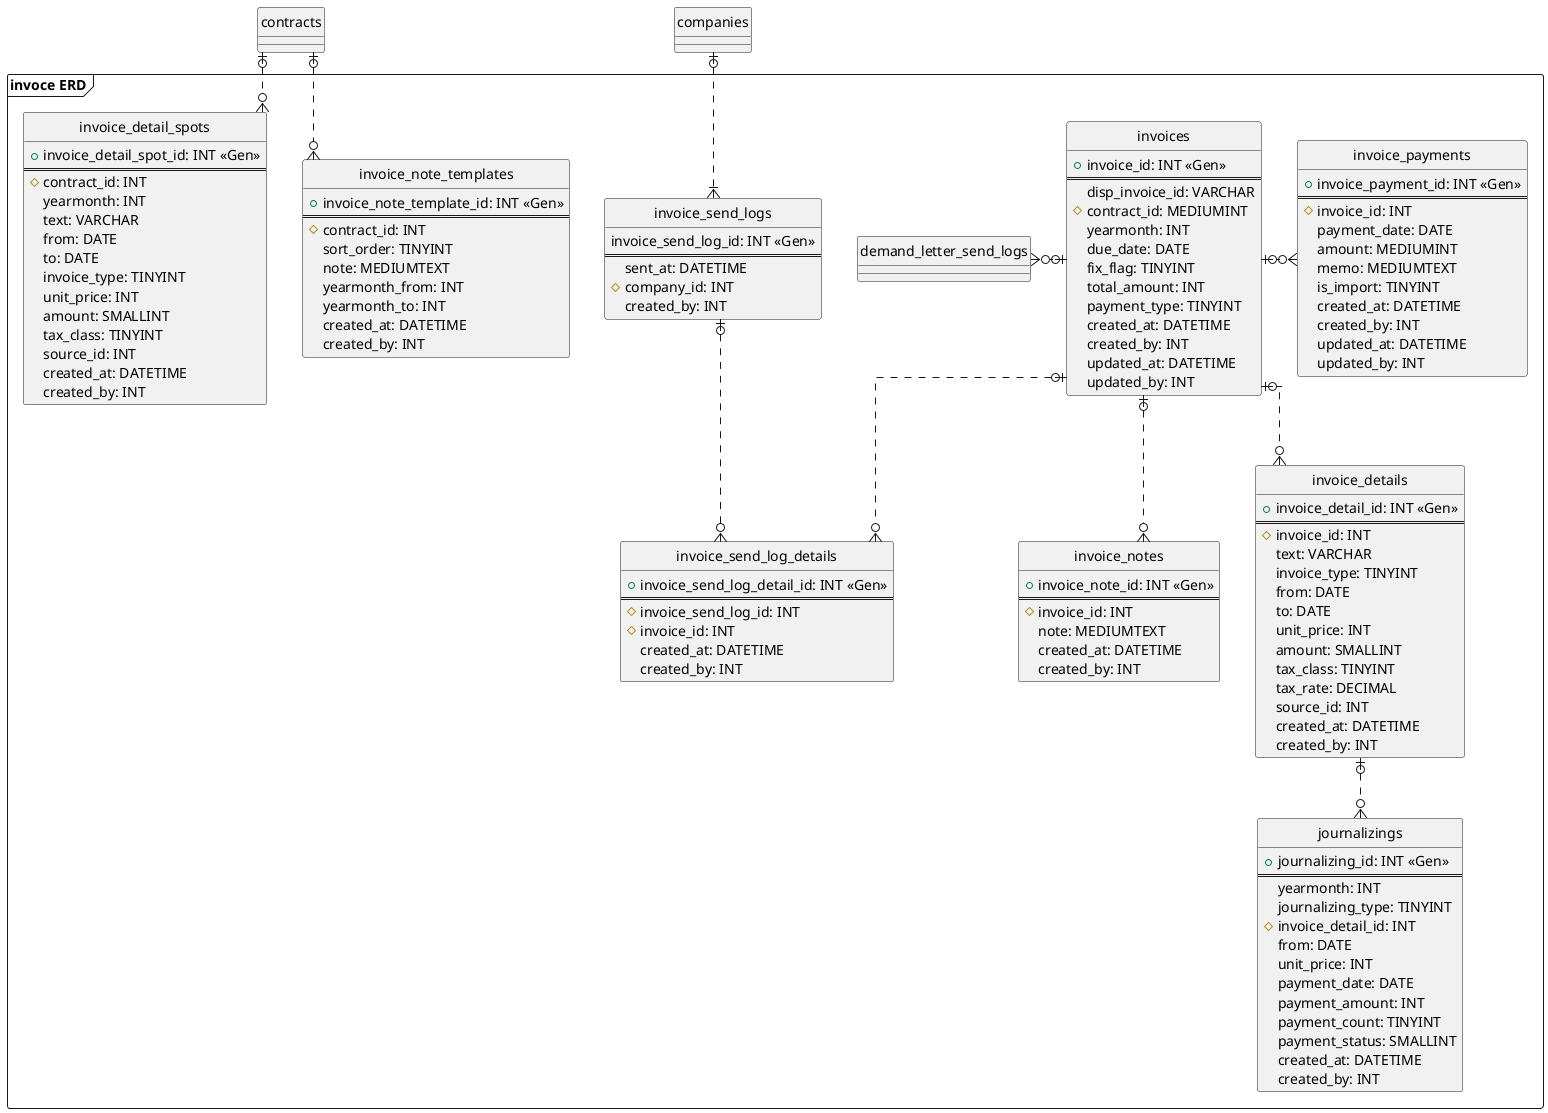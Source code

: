 @startuml

' hide the spot
hide circle

' avoid problems with angled crows feet
skinparam linetype ortho

frame "invoce ERD" {
  entity "invoice_detail_spots" {
    + invoice_detail_spot_id: INT <<Gen>>
    ==
    # contract_id: INT
    yearmonth: INT
    text: VARCHAR
    from: DATE
    to: DATE
    invoice_type: TINYINT
    unit_price: INT
    amount: SMALLINT
    tax_class: TINYINT
    source_id: INT
    created_at: DATETIME
    created_by: INT
  }
  entity "invoice_details" {
    + invoice_detail_id: INT <<Gen>>
    ==
    # invoice_id: INT
    text: VARCHAR
    invoice_type: TINYINT
    from: DATE
    to: DATE
    unit_price: INT
    amount: SMALLINT
    tax_class: TINYINT
    tax_rate: DECIMAL
    source_id: INT
    created_at: DATETIME
    created_by: INT
  }
  entity "invoice_note_templates" {
    + invoice_note_template_id: INT <<Gen>>
    ==
    # contract_id: INT
    sort_order: TINYINT
    note: MEDIUMTEXT
    yearmonth_from: INT
    yearmonth_to: INT
    created_at: DATETIME
    created_by: INT
  }
  entity "invoice_notes" {
    + invoice_note_id: INT <<Gen>>
    ==
    # invoice_id: INT
    note: MEDIUMTEXT
    created_at: DATETIME
    created_by: INT
  }
  entity "invoice_payments" {
    + invoice_payment_id: INT <<Gen>>
    ==
    # invoice_id: INT
    payment_date: DATE
    amount: MEDIUMINT
    memo: MEDIUMTEXT
    is_import: TINYINT
    created_at: DATETIME
    created_by: INT
    updated_at: DATETIME
    updated_by: INT
  }
  entity "invoice_send_log_details" {
    + invoice_send_log_detail_id: INT <<Gen>>
    ==
    # invoice_send_log_id: INT
    # invoice_id: INT
    created_at: DATETIME
    created_by: INT
  }
  entity "invoice_send_logs" {
    invoice_send_log_id: INT <<Gen>>
    ==
    sent_at: DATETIME
    # company_id: INT
    created_by: INT
  }
  entity "invoices" {
    + invoice_id: INT <<Gen>>
    ==
    disp_invoice_id: VARCHAR
    # contract_id: MEDIUMINT
    yearmonth: INT
    due_date: DATE
    fix_flag: TINYINT
    total_amount: INT
    payment_type: TINYINT
    created_at: DATETIME
    created_by: INT
    updated_at: DATETIME
    updated_by: INT
  }
  entity "journalizings" {
    + journalizing_id: INT <<Gen>>
    ==
    yearmonth: INT
    journalizing_type: TINYINT
    # invoice_detail_id: INT
    from: DATE
    unit_price: INT
    payment_date: DATE
    payment_amount: INT
    payment_count: TINYINT
    payment_status: SMALLINT
    created_at: DATETIME
    created_by: INT
  }
  invoice_details |o..o{ journalizings
  invoices |o..o{ invoice_details
  invoices |o.l.o{ demand_letter_send_logs
  invoices |o..o{ invoice_notes
  invoices |o.r.o{ invoice_payments
  invoices |o.d.o{ invoice_send_log_details
  invoice_send_logs |o..o{ invoice_send_log_details
}
contracts |o.d.o{ invoice_detail_spots
contracts |o.d.o{ invoice_note_templates
companies |o..|{ invoice_send_logs

@enduml
